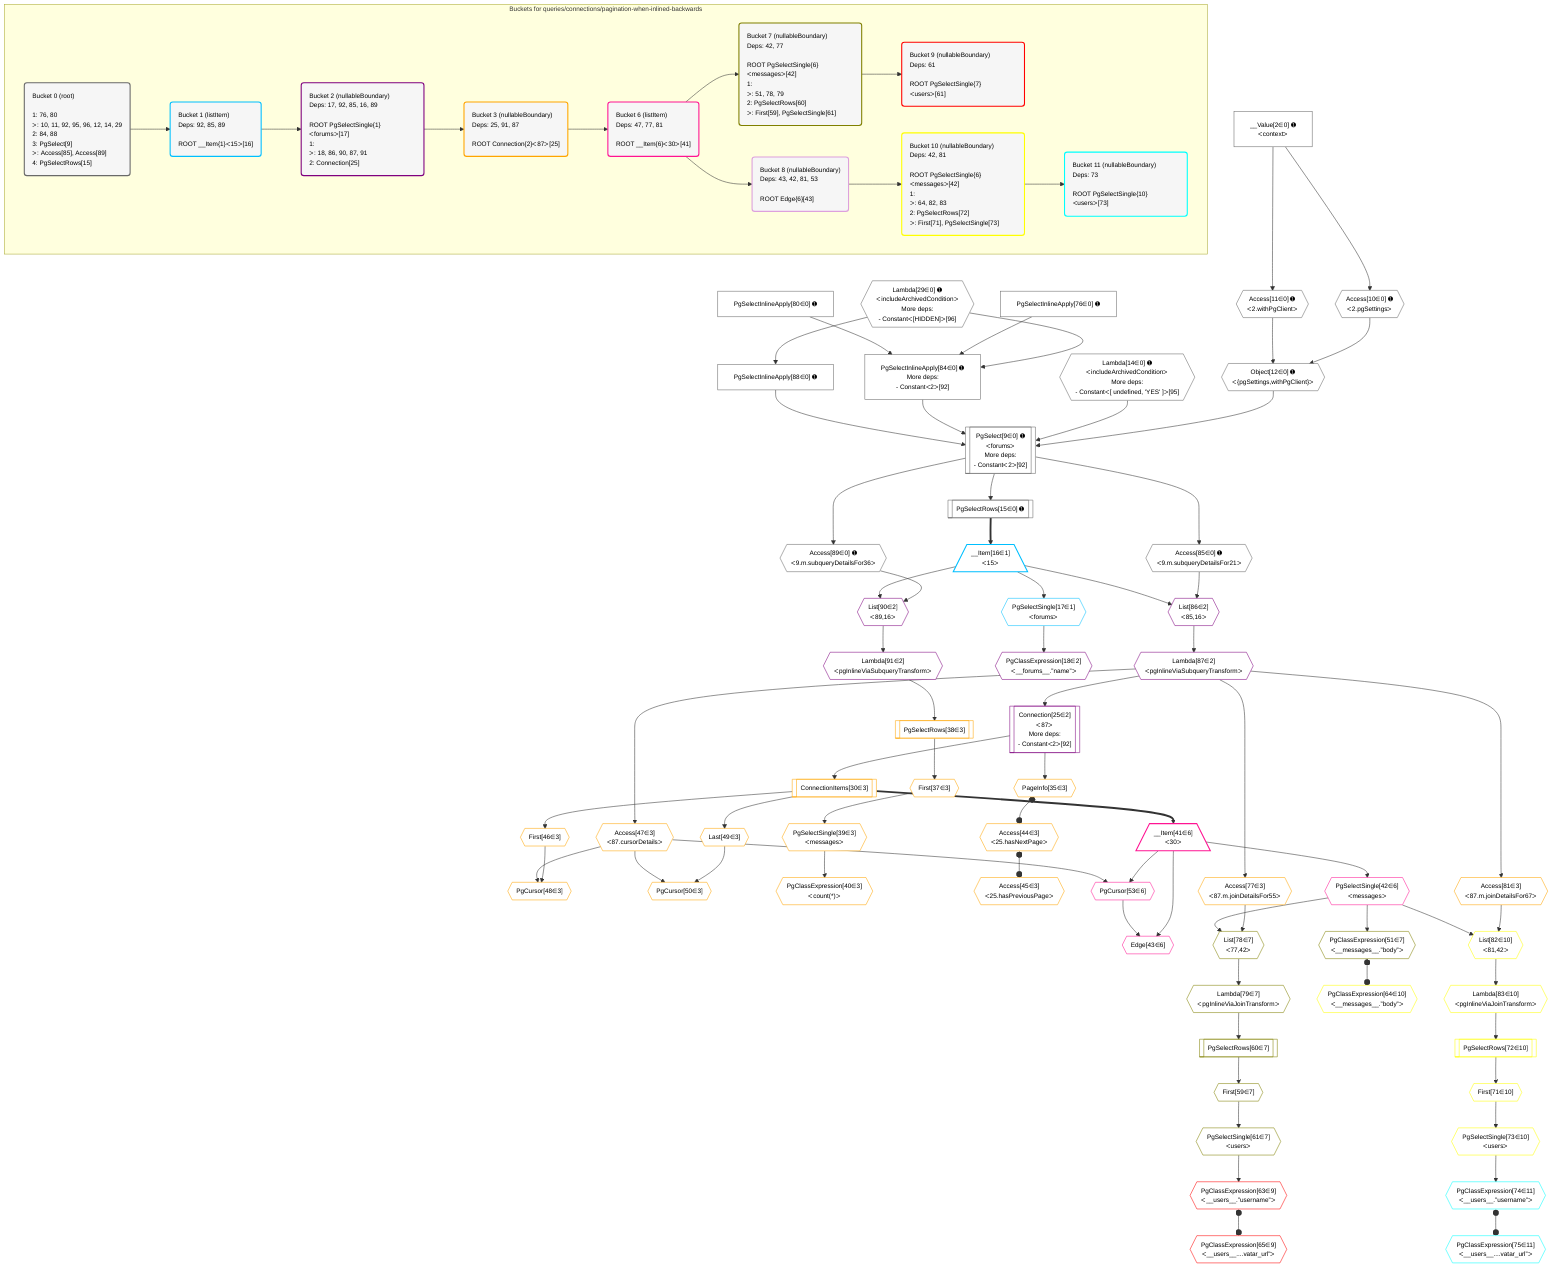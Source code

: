 %%{init: {'themeVariables': { 'fontSize': '12px'}}}%%
graph TD
    classDef path fill:#eee,stroke:#000,color:#000
    classDef plan fill:#fff,stroke-width:1px,color:#000
    classDef itemplan fill:#fff,stroke-width:2px,color:#000
    classDef unbatchedplan fill:#dff,stroke-width:1px,color:#000
    classDef sideeffectplan fill:#fcc,stroke-width:2px,color:#000
    classDef bucket fill:#f6f6f6,color:#000,stroke-width:2px,text-align:left

    subgraph "Buckets for queries/connections/pagination-when-inlined-backwards"
    Bucket0("Bucket 0 (root)<br /><br />1: 76, 80<br />ᐳ: 10, 11, 92, 95, 96, 12, 14, 29<br />2: 84, 88<br />3: PgSelect[9]<br />ᐳ: Access[85], Access[89]<br />4: PgSelectRows[15]"):::bucket
    Bucket1("Bucket 1 (listItem)<br />Deps: 92, 85, 89<br /><br />ROOT __Item{1}ᐸ15ᐳ[16]"):::bucket
    Bucket2("Bucket 2 (nullableBoundary)<br />Deps: 17, 92, 85, 16, 89<br /><br />ROOT PgSelectSingle{1}ᐸforumsᐳ[17]<br />1: <br />ᐳ: 18, 86, 90, 87, 91<br />2: Connection[25]"):::bucket
    Bucket3("Bucket 3 (nullableBoundary)<br />Deps: 25, 91, 87<br /><br />ROOT Connection{2}ᐸ87ᐳ[25]"):::bucket
    Bucket6("Bucket 6 (listItem)<br />Deps: 47, 77, 81<br /><br />ROOT __Item{6}ᐸ30ᐳ[41]"):::bucket
    Bucket7("Bucket 7 (nullableBoundary)<br />Deps: 42, 77<br /><br />ROOT PgSelectSingle{6}ᐸmessagesᐳ[42]<br />1: <br />ᐳ: 51, 78, 79<br />2: PgSelectRows[60]<br />ᐳ: First[59], PgSelectSingle[61]"):::bucket
    Bucket8("Bucket 8 (nullableBoundary)<br />Deps: 43, 42, 81, 53<br /><br />ROOT Edge{6}[43]"):::bucket
    Bucket9("Bucket 9 (nullableBoundary)<br />Deps: 61<br /><br />ROOT PgSelectSingle{7}ᐸusersᐳ[61]"):::bucket
    Bucket10("Bucket 10 (nullableBoundary)<br />Deps: 42, 81<br /><br />ROOT PgSelectSingle{6}ᐸmessagesᐳ[42]<br />1: <br />ᐳ: 64, 82, 83<br />2: PgSelectRows[72]<br />ᐳ: First[71], PgSelectSingle[73]"):::bucket
    Bucket11("Bucket 11 (nullableBoundary)<br />Deps: 73<br /><br />ROOT PgSelectSingle{10}ᐸusersᐳ[73]"):::bucket
    end
    Bucket0 --> Bucket1
    Bucket1 --> Bucket2
    Bucket2 --> Bucket3
    Bucket3 --> Bucket6
    Bucket6 --> Bucket7 & Bucket8
    Bucket7 --> Bucket9
    Bucket8 --> Bucket10
    Bucket10 --> Bucket11

    %% plan dependencies
    PgSelect9[["PgSelect[9∈0] ➊<br />ᐸforumsᐳ<br />More deps:<br />- Constantᐸ2ᐳ[92]"]]:::plan
    Object12{{"Object[12∈0] ➊<br />ᐸ{pgSettings,withPgClient}ᐳ"}}:::plan
    Lambda14{{"Lambda[14∈0] ➊<br />ᐸincludeArchivedConditionᐳ<br />More deps:<br />- Constantᐸ[ undefined, 'YES' ]ᐳ[95]"}}:::plan
    PgSelectInlineApply84["PgSelectInlineApply[84∈0] ➊<br />More deps:<br />- Constantᐸ2ᐳ[92]"]:::plan
    PgSelectInlineApply88["PgSelectInlineApply[88∈0] ➊"]:::plan
    Object12 & Lambda14 & PgSelectInlineApply84 & PgSelectInlineApply88 --> PgSelect9
    Lambda29{{"Lambda[29∈0] ➊<br />ᐸincludeArchivedConditionᐳ<br />More deps:<br />- Constantᐸ[HIDDEN]ᐳ[96]"}}:::plan
    PgSelectInlineApply76["PgSelectInlineApply[76∈0] ➊"]:::plan
    PgSelectInlineApply80["PgSelectInlineApply[80∈0] ➊"]:::plan
    Lambda29 & PgSelectInlineApply76 & PgSelectInlineApply80 --> PgSelectInlineApply84
    Access10{{"Access[10∈0] ➊<br />ᐸ2.pgSettingsᐳ"}}:::plan
    Access11{{"Access[11∈0] ➊<br />ᐸ2.withPgClientᐳ"}}:::plan
    Access10 & Access11 --> Object12
    __Value2["__Value[2∈0] ➊<br />ᐸcontextᐳ"]:::plan
    __Value2 --> Access10
    __Value2 --> Access11
    PgSelectRows15[["PgSelectRows[15∈0] ➊"]]:::plan
    PgSelect9 --> PgSelectRows15
    Access85{{"Access[85∈0] ➊<br />ᐸ9.m.subqueryDetailsFor21ᐳ"}}:::plan
    PgSelect9 --> Access85
    Lambda29 --> PgSelectInlineApply88
    Access89{{"Access[89∈0] ➊<br />ᐸ9.m.subqueryDetailsFor36ᐳ"}}:::plan
    PgSelect9 --> Access89
    __Item16[/"__Item[16∈1]<br />ᐸ15ᐳ"\]:::itemplan
    PgSelectRows15 ==> __Item16
    PgSelectSingle17{{"PgSelectSingle[17∈1]<br />ᐸforumsᐳ"}}:::plan
    __Item16 --> PgSelectSingle17
    Connection25[["Connection[25∈2]<br />ᐸ87ᐳ<br />More deps:<br />- Constantᐸ2ᐳ[92]"]]:::plan
    Lambda87{{"Lambda[87∈2]<br />ᐸpgInlineViaSubqueryTransformᐳ"}}:::plan
    Lambda87 --> Connection25
    List86{{"List[86∈2]<br />ᐸ85,16ᐳ"}}:::plan
    Access85 & __Item16 --> List86
    List90{{"List[90∈2]<br />ᐸ89,16ᐳ"}}:::plan
    Access89 & __Item16 --> List90
    PgClassExpression18{{"PgClassExpression[18∈2]<br />ᐸ__forums__.”name”ᐳ"}}:::plan
    PgSelectSingle17 --> PgClassExpression18
    List86 --> Lambda87
    Lambda91{{"Lambda[91∈2]<br />ᐸpgInlineViaSubqueryTransformᐳ"}}:::plan
    List90 --> Lambda91
    PgCursor48{{"PgCursor[48∈3]"}}:::plan
    First46{{"First[46∈3]"}}:::plan
    Access47{{"Access[47∈3]<br />ᐸ87.cursorDetailsᐳ"}}:::plan
    First46 & Access47 --> PgCursor48
    PgCursor50{{"PgCursor[50∈3]"}}:::plan
    Last49{{"Last[49∈3]"}}:::plan
    Last49 & Access47 --> PgCursor50
    ConnectionItems30[["ConnectionItems[30∈3]"]]:::plan
    Connection25 --> ConnectionItems30
    PageInfo35{{"PageInfo[35∈3]"}}:::plan
    Connection25 --> PageInfo35
    First37{{"First[37∈3]"}}:::plan
    PgSelectRows38[["PgSelectRows[38∈3]"]]:::plan
    PgSelectRows38 --> First37
    Lambda91 --> PgSelectRows38
    PgSelectSingle39{{"PgSelectSingle[39∈3]<br />ᐸmessagesᐳ"}}:::plan
    First37 --> PgSelectSingle39
    PgClassExpression40{{"PgClassExpression[40∈3]<br />ᐸcount(*)ᐳ"}}:::plan
    PgSelectSingle39 --> PgClassExpression40
    Access44{{"Access[44∈3]<br />ᐸ25.hasNextPageᐳ"}}:::plan
    PageInfo35 o--o Access44
    Access45{{"Access[45∈3]<br />ᐸ25.hasPreviousPageᐳ"}}:::plan
    Access44 o--o Access45
    ConnectionItems30 --> First46
    Lambda87 --> Access47
    ConnectionItems30 --> Last49
    Access77{{"Access[77∈3]<br />ᐸ87.m.joinDetailsFor55ᐳ"}}:::plan
    Lambda87 --> Access77
    Access81{{"Access[81∈3]<br />ᐸ87.m.joinDetailsFor67ᐳ"}}:::plan
    Lambda87 --> Access81
    Edge43{{"Edge[43∈6]"}}:::plan
    __Item41[/"__Item[41∈6]<br />ᐸ30ᐳ"\]:::itemplan
    PgCursor53{{"PgCursor[53∈6]"}}:::plan
    __Item41 & PgCursor53 --> Edge43
    __Item41 & Access47 --> PgCursor53
    ConnectionItems30 ==> __Item41
    PgSelectSingle42{{"PgSelectSingle[42∈6]<br />ᐸmessagesᐳ"}}:::plan
    __Item41 --> PgSelectSingle42
    List78{{"List[78∈7]<br />ᐸ77,42ᐳ"}}:::plan
    Access77 & PgSelectSingle42 --> List78
    PgClassExpression51{{"PgClassExpression[51∈7]<br />ᐸ__messages__.”body”ᐳ"}}:::plan
    PgSelectSingle42 --> PgClassExpression51
    First59{{"First[59∈7]"}}:::plan
    PgSelectRows60[["PgSelectRows[60∈7]"]]:::plan
    PgSelectRows60 --> First59
    Lambda79{{"Lambda[79∈7]<br />ᐸpgInlineViaJoinTransformᐳ"}}:::plan
    Lambda79 --> PgSelectRows60
    PgSelectSingle61{{"PgSelectSingle[61∈7]<br />ᐸusersᐳ"}}:::plan
    First59 --> PgSelectSingle61
    List78 --> Lambda79
    PgClassExpression63{{"PgClassExpression[63∈9]<br />ᐸ__users__.”username”ᐳ"}}:::plan
    PgSelectSingle61 --> PgClassExpression63
    PgClassExpression65{{"PgClassExpression[65∈9]<br />ᐸ__users__....vatar_url”ᐳ"}}:::plan
    PgClassExpression63 o--o PgClassExpression65
    List82{{"List[82∈10]<br />ᐸ81,42ᐳ"}}:::plan
    Access81 & PgSelectSingle42 --> List82
    PgClassExpression64{{"PgClassExpression[64∈10]<br />ᐸ__messages__.”body”ᐳ"}}:::plan
    PgClassExpression51 o--o PgClassExpression64
    First71{{"First[71∈10]"}}:::plan
    PgSelectRows72[["PgSelectRows[72∈10]"]]:::plan
    PgSelectRows72 --> First71
    Lambda83{{"Lambda[83∈10]<br />ᐸpgInlineViaJoinTransformᐳ"}}:::plan
    Lambda83 --> PgSelectRows72
    PgSelectSingle73{{"PgSelectSingle[73∈10]<br />ᐸusersᐳ"}}:::plan
    First71 --> PgSelectSingle73
    List82 --> Lambda83
    PgClassExpression74{{"PgClassExpression[74∈11]<br />ᐸ__users__.”username”ᐳ"}}:::plan
    PgSelectSingle73 --> PgClassExpression74
    PgClassExpression75{{"PgClassExpression[75∈11]<br />ᐸ__users__....vatar_url”ᐳ"}}:::plan
    PgClassExpression74 o--o PgClassExpression75

    %% define steps
    classDef bucket0 stroke:#696969
    class Bucket0,__Value2,PgSelect9,Access10,Access11,Object12,Lambda14,PgSelectRows15,Lambda29,PgSelectInlineApply76,PgSelectInlineApply80,PgSelectInlineApply84,Access85,PgSelectInlineApply88,Access89 bucket0
    classDef bucket1 stroke:#00bfff
    class Bucket1,__Item16,PgSelectSingle17 bucket1
    classDef bucket2 stroke:#7f007f
    class Bucket2,PgClassExpression18,Connection25,List86,Lambda87,List90,Lambda91 bucket2
    classDef bucket3 stroke:#ffa500
    class Bucket3,ConnectionItems30,PageInfo35,First37,PgSelectRows38,PgSelectSingle39,PgClassExpression40,Access44,Access45,First46,Access47,PgCursor48,Last49,PgCursor50,Access77,Access81 bucket3
    classDef bucket6 stroke:#ff1493
    class Bucket6,__Item41,PgSelectSingle42,Edge43,PgCursor53 bucket6
    classDef bucket7 stroke:#808000
    class Bucket7,PgClassExpression51,First59,PgSelectRows60,PgSelectSingle61,List78,Lambda79 bucket7
    classDef bucket8 stroke:#dda0dd
    class Bucket8 bucket8
    classDef bucket9 stroke:#ff0000
    class Bucket9,PgClassExpression63,PgClassExpression65 bucket9
    classDef bucket10 stroke:#ffff00
    class Bucket10,PgClassExpression64,First71,PgSelectRows72,PgSelectSingle73,List82,Lambda83 bucket10
    classDef bucket11 stroke:#00ffff
    class Bucket11,PgClassExpression74,PgClassExpression75 bucket11